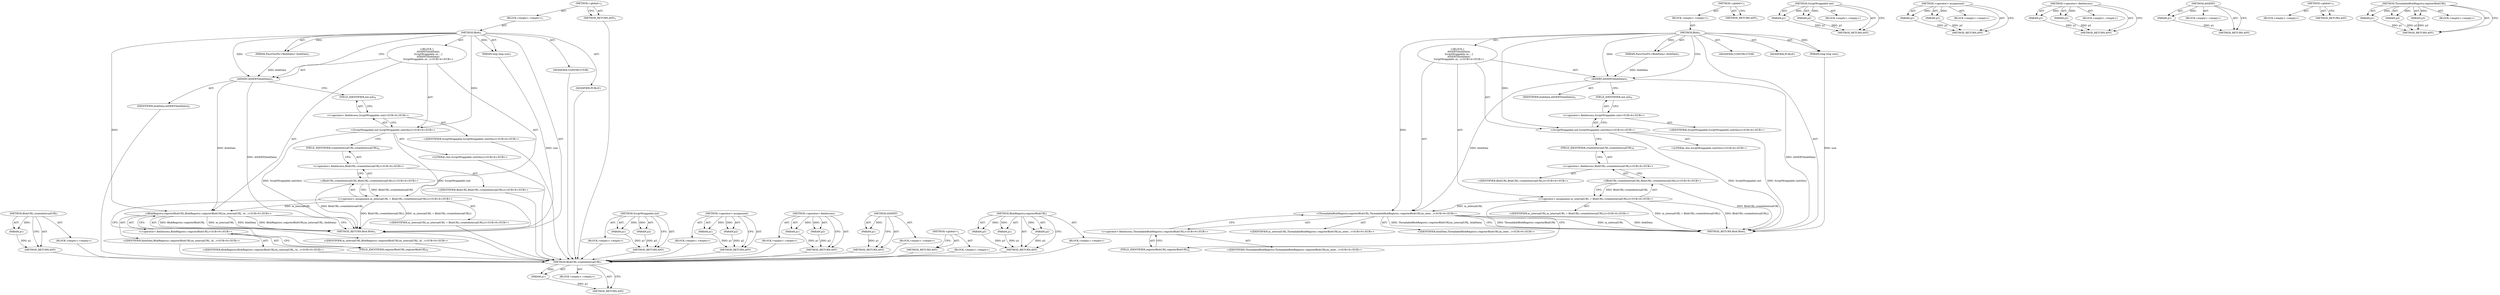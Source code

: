digraph "BlobRegistry.registerBlobURL" {
vulnerable_73 [label=<(METHOD,BlobURL.createInternalURL)>];
vulnerable_74 [label=<(PARAM,p1)>];
vulnerable_75 [label=<(BLOCK,&lt;empty&gt;,&lt;empty&gt;)>];
vulnerable_76 [label=<(METHOD_RETURN,ANY)>];
vulnerable_6 [label=<(METHOD,&lt;global&gt;)<SUB>1</SUB>>];
vulnerable_7 [label=<(BLOCK,&lt;empty&gt;,&lt;empty&gt;)<SUB>1</SUB>>];
vulnerable_8 [label=<(METHOD,Blob)<SUB>1</SUB>>];
vulnerable_9 [label=<(PARAM,PassOwnPtr&lt;BlobData&gt; blobData)<SUB>1</SUB>>];
vulnerable_10 [label=<(PARAM,long long size)<SUB>1</SUB>>];
vulnerable_11 [label="<(BLOCK,{
    ASSERT(blobData);
    ScriptWrappable::in...,{
    ASSERT(blobData);
    ScriptWrappable::in...)<SUB>4</SUB>>"];
vulnerable_12 [label=<(ASSERT,ASSERT(blobData))<SUB>5</SUB>>];
vulnerable_13 [label=<(IDENTIFIER,blobData,ASSERT(blobData))<SUB>5</SUB>>];
vulnerable_14 [label="<(ScriptWrappable.init,ScriptWrappable::init(this))<SUB>6</SUB>>"];
vulnerable_15 [label="<(&lt;operator&gt;.fieldAccess,ScriptWrappable::init)<SUB>6</SUB>>"];
vulnerable_16 [label="<(IDENTIFIER,ScriptWrappable,ScriptWrappable::init(this))<SUB>6</SUB>>"];
vulnerable_17 [label=<(FIELD_IDENTIFIER,init,init)<SUB>6</SUB>>];
vulnerable_18 [label="<(LITERAL,this,ScriptWrappable::init(this))<SUB>6</SUB>>"];
vulnerable_19 [label="<(&lt;operator&gt;.assignment,m_internalURL = BlobURL::createInternalURL())<SUB>8</SUB>>"];
vulnerable_20 [label="<(IDENTIFIER,m_internalURL,m_internalURL = BlobURL::createInternalURL())<SUB>8</SUB>>"];
vulnerable_21 [label="<(BlobURL.createInternalURL,BlobURL::createInternalURL())<SUB>8</SUB>>"];
vulnerable_22 [label="<(&lt;operator&gt;.fieldAccess,BlobURL::createInternalURL)<SUB>8</SUB>>"];
vulnerable_23 [label="<(IDENTIFIER,BlobURL,BlobURL::createInternalURL())<SUB>8</SUB>>"];
vulnerable_24 [label=<(FIELD_IDENTIFIER,createInternalURL,createInternalURL)<SUB>8</SUB>>];
vulnerable_25 [label="<(ThreadableBlobRegistry.registerBlobURL,ThreadableBlobRegistry::registerBlobURL(m_inter...)<SUB>9</SUB>>"];
vulnerable_26 [label="<(&lt;operator&gt;.fieldAccess,ThreadableBlobRegistry::registerBlobURL)<SUB>9</SUB>>"];
vulnerable_27 [label="<(IDENTIFIER,ThreadableBlobRegistry,ThreadableBlobRegistry::registerBlobURL(m_inter...)<SUB>9</SUB>>"];
vulnerable_28 [label=<(FIELD_IDENTIFIER,registerBlobURL,registerBlobURL)<SUB>9</SUB>>];
vulnerable_29 [label="<(IDENTIFIER,m_internalURL,ThreadableBlobRegistry::registerBlobURL(m_inter...)<SUB>9</SUB>>"];
vulnerable_30 [label="<(IDENTIFIER,blobData,ThreadableBlobRegistry::registerBlobURL(m_inter...)<SUB>9</SUB>>"];
vulnerable_31 [label=<(MODIFIER,CONSTRUCTOR)>];
vulnerable_32 [label=<(MODIFIER,PUBLIC)>];
vulnerable_33 [label=<(METHOD_RETURN,Blob.Blob)<SUB>1</SUB>>];
vulnerable_35 [label=<(METHOD_RETURN,ANY)<SUB>1</SUB>>];
vulnerable_58 [label=<(METHOD,ScriptWrappable.init)>];
vulnerable_59 [label=<(PARAM,p1)>];
vulnerable_60 [label=<(PARAM,p2)>];
vulnerable_61 [label=<(BLOCK,&lt;empty&gt;,&lt;empty&gt;)>];
vulnerable_62 [label=<(METHOD_RETURN,ANY)>];
vulnerable_68 [label=<(METHOD,&lt;operator&gt;.assignment)>];
vulnerable_69 [label=<(PARAM,p1)>];
vulnerable_70 [label=<(PARAM,p2)>];
vulnerable_71 [label=<(BLOCK,&lt;empty&gt;,&lt;empty&gt;)>];
vulnerable_72 [label=<(METHOD_RETURN,ANY)>];
vulnerable_63 [label=<(METHOD,&lt;operator&gt;.fieldAccess)>];
vulnerable_64 [label=<(PARAM,p1)>];
vulnerable_65 [label=<(PARAM,p2)>];
vulnerable_66 [label=<(BLOCK,&lt;empty&gt;,&lt;empty&gt;)>];
vulnerable_67 [label=<(METHOD_RETURN,ANY)>];
vulnerable_54 [label=<(METHOD,ASSERT)>];
vulnerable_55 [label=<(PARAM,p1)>];
vulnerable_56 [label=<(BLOCK,&lt;empty&gt;,&lt;empty&gt;)>];
vulnerable_57 [label=<(METHOD_RETURN,ANY)>];
vulnerable_48 [label=<(METHOD,&lt;global&gt;)<SUB>1</SUB>>];
vulnerable_49 [label=<(BLOCK,&lt;empty&gt;,&lt;empty&gt;)>];
vulnerable_50 [label=<(METHOD_RETURN,ANY)>];
vulnerable_77 [label=<(METHOD,ThreadableBlobRegistry.registerBlobURL)>];
vulnerable_78 [label=<(PARAM,p1)>];
vulnerable_79 [label=<(PARAM,p2)>];
vulnerable_80 [label=<(PARAM,p3)>];
vulnerable_81 [label=<(BLOCK,&lt;empty&gt;,&lt;empty&gt;)>];
vulnerable_82 [label=<(METHOD_RETURN,ANY)>];
fixed_73 [label=<(METHOD,BlobURL.createInternalURL)>];
fixed_74 [label=<(PARAM,p1)>];
fixed_75 [label=<(BLOCK,&lt;empty&gt;,&lt;empty&gt;)>];
fixed_76 [label=<(METHOD_RETURN,ANY)>];
fixed_6 [label=<(METHOD,&lt;global&gt;)<SUB>1</SUB>>];
fixed_7 [label=<(BLOCK,&lt;empty&gt;,&lt;empty&gt;)<SUB>1</SUB>>];
fixed_8 [label=<(METHOD,Blob)<SUB>1</SUB>>];
fixed_9 [label=<(PARAM,PassOwnPtr&lt;BlobData&gt; blobData)<SUB>1</SUB>>];
fixed_10 [label=<(PARAM,long long size)<SUB>1</SUB>>];
fixed_11 [label="<(BLOCK,{
    ASSERT(blobData);
    ScriptWrappable::in...,{
    ASSERT(blobData);
    ScriptWrappable::in...)<SUB>4</SUB>>"];
fixed_12 [label=<(ASSERT,ASSERT(blobData))<SUB>5</SUB>>];
fixed_13 [label=<(IDENTIFIER,blobData,ASSERT(blobData))<SUB>5</SUB>>];
fixed_14 [label="<(ScriptWrappable.init,ScriptWrappable::init(this))<SUB>6</SUB>>"];
fixed_15 [label="<(&lt;operator&gt;.fieldAccess,ScriptWrappable::init)<SUB>6</SUB>>"];
fixed_16 [label="<(IDENTIFIER,ScriptWrappable,ScriptWrappable::init(this))<SUB>6</SUB>>"];
fixed_17 [label=<(FIELD_IDENTIFIER,init,init)<SUB>6</SUB>>];
fixed_18 [label="<(LITERAL,this,ScriptWrappable::init(this))<SUB>6</SUB>>"];
fixed_19 [label="<(&lt;operator&gt;.assignment,m_internalURL = BlobURL::createInternalURL())<SUB>8</SUB>>"];
fixed_20 [label="<(IDENTIFIER,m_internalURL,m_internalURL = BlobURL::createInternalURL())<SUB>8</SUB>>"];
fixed_21 [label="<(BlobURL.createInternalURL,BlobURL::createInternalURL())<SUB>8</SUB>>"];
fixed_22 [label="<(&lt;operator&gt;.fieldAccess,BlobURL::createInternalURL)<SUB>8</SUB>>"];
fixed_23 [label="<(IDENTIFIER,BlobURL,BlobURL::createInternalURL())<SUB>8</SUB>>"];
fixed_24 [label=<(FIELD_IDENTIFIER,createInternalURL,createInternalURL)<SUB>8</SUB>>];
fixed_25 [label="<(BlobRegistry.registerBlobURL,BlobRegistry::registerBlobURL(m_internalURL, bl...)<SUB>9</SUB>>"];
fixed_26 [label="<(&lt;operator&gt;.fieldAccess,BlobRegistry::registerBlobURL)<SUB>9</SUB>>"];
fixed_27 [label="<(IDENTIFIER,BlobRegistry,BlobRegistry::registerBlobURL(m_internalURL, bl...)<SUB>9</SUB>>"];
fixed_28 [label=<(FIELD_IDENTIFIER,registerBlobURL,registerBlobURL)<SUB>9</SUB>>];
fixed_29 [label="<(IDENTIFIER,m_internalURL,BlobRegistry::registerBlobURL(m_internalURL, bl...)<SUB>9</SUB>>"];
fixed_30 [label="<(IDENTIFIER,blobData,BlobRegistry::registerBlobURL(m_internalURL, bl...)<SUB>9</SUB>>"];
fixed_31 [label=<(MODIFIER,CONSTRUCTOR)>];
fixed_32 [label=<(MODIFIER,PUBLIC)>];
fixed_33 [label=<(METHOD_RETURN,Blob.Blob)<SUB>1</SUB>>];
fixed_35 [label=<(METHOD_RETURN,ANY)<SUB>1</SUB>>];
fixed_58 [label=<(METHOD,ScriptWrappable.init)>];
fixed_59 [label=<(PARAM,p1)>];
fixed_60 [label=<(PARAM,p2)>];
fixed_61 [label=<(BLOCK,&lt;empty&gt;,&lt;empty&gt;)>];
fixed_62 [label=<(METHOD_RETURN,ANY)>];
fixed_68 [label=<(METHOD,&lt;operator&gt;.assignment)>];
fixed_69 [label=<(PARAM,p1)>];
fixed_70 [label=<(PARAM,p2)>];
fixed_71 [label=<(BLOCK,&lt;empty&gt;,&lt;empty&gt;)>];
fixed_72 [label=<(METHOD_RETURN,ANY)>];
fixed_63 [label=<(METHOD,&lt;operator&gt;.fieldAccess)>];
fixed_64 [label=<(PARAM,p1)>];
fixed_65 [label=<(PARAM,p2)>];
fixed_66 [label=<(BLOCK,&lt;empty&gt;,&lt;empty&gt;)>];
fixed_67 [label=<(METHOD_RETURN,ANY)>];
fixed_54 [label=<(METHOD,ASSERT)>];
fixed_55 [label=<(PARAM,p1)>];
fixed_56 [label=<(BLOCK,&lt;empty&gt;,&lt;empty&gt;)>];
fixed_57 [label=<(METHOD_RETURN,ANY)>];
fixed_48 [label=<(METHOD,&lt;global&gt;)<SUB>1</SUB>>];
fixed_49 [label=<(BLOCK,&lt;empty&gt;,&lt;empty&gt;)>];
fixed_50 [label=<(METHOD_RETURN,ANY)>];
fixed_77 [label=<(METHOD,BlobRegistry.registerBlobURL)>];
fixed_78 [label=<(PARAM,p1)>];
fixed_79 [label=<(PARAM,p2)>];
fixed_80 [label=<(PARAM,p3)>];
fixed_81 [label=<(BLOCK,&lt;empty&gt;,&lt;empty&gt;)>];
fixed_82 [label=<(METHOD_RETURN,ANY)>];
vulnerable_73 -> vulnerable_74  [key=0, label="AST: "];
vulnerable_73 -> vulnerable_74  [key=1, label="DDG: "];
vulnerable_73 -> vulnerable_75  [key=0, label="AST: "];
vulnerable_73 -> vulnerable_76  [key=0, label="AST: "];
vulnerable_73 -> vulnerable_76  [key=1, label="CFG: "];
vulnerable_74 -> vulnerable_76  [key=0, label="DDG: p1"];
vulnerable_6 -> vulnerable_7  [key=0, label="AST: "];
vulnerable_6 -> vulnerable_35  [key=0, label="AST: "];
vulnerable_6 -> vulnerable_35  [key=1, label="CFG: "];
vulnerable_7 -> vulnerable_8  [key=0, label="AST: "];
vulnerable_8 -> vulnerable_9  [key=0, label="AST: "];
vulnerable_8 -> vulnerable_9  [key=1, label="DDG: "];
vulnerable_8 -> vulnerable_10  [key=0, label="AST: "];
vulnerable_8 -> vulnerable_10  [key=1, label="DDG: "];
vulnerable_8 -> vulnerable_11  [key=0, label="AST: "];
vulnerable_8 -> vulnerable_31  [key=0, label="AST: "];
vulnerable_8 -> vulnerable_32  [key=0, label="AST: "];
vulnerable_8 -> vulnerable_33  [key=0, label="AST: "];
vulnerable_8 -> vulnerable_12  [key=0, label="CFG: "];
vulnerable_8 -> vulnerable_12  [key=1, label="DDG: "];
vulnerable_8 -> vulnerable_14  [key=0, label="DDG: "];
vulnerable_8 -> vulnerable_25  [key=0, label="DDG: "];
vulnerable_9 -> vulnerable_12  [key=0, label="DDG: blobData"];
vulnerable_10 -> vulnerable_33  [key=0, label="DDG: size"];
vulnerable_11 -> vulnerable_12  [key=0, label="AST: "];
vulnerable_11 -> vulnerable_14  [key=0, label="AST: "];
vulnerable_11 -> vulnerable_19  [key=0, label="AST: "];
vulnerable_11 -> vulnerable_25  [key=0, label="AST: "];
vulnerable_12 -> vulnerable_13  [key=0, label="AST: "];
vulnerable_12 -> vulnerable_17  [key=0, label="CFG: "];
vulnerable_12 -> vulnerable_33  [key=0, label="DDG: ASSERT(blobData)"];
vulnerable_12 -> vulnerable_25  [key=0, label="DDG: blobData"];
vulnerable_14 -> vulnerable_15  [key=0, label="AST: "];
vulnerable_14 -> vulnerable_18  [key=0, label="AST: "];
vulnerable_14 -> vulnerable_24  [key=0, label="CFG: "];
vulnerable_14 -> vulnerable_33  [key=0, label="DDG: ScriptWrappable::init"];
vulnerable_14 -> vulnerable_33  [key=1, label="DDG: ScriptWrappable::init(this)"];
vulnerable_15 -> vulnerable_16  [key=0, label="AST: "];
vulnerable_15 -> vulnerable_17  [key=0, label="AST: "];
vulnerable_15 -> vulnerable_14  [key=0, label="CFG: "];
vulnerable_17 -> vulnerable_15  [key=0, label="CFG: "];
vulnerable_19 -> vulnerable_20  [key=0, label="AST: "];
vulnerable_19 -> vulnerable_21  [key=0, label="AST: "];
vulnerable_19 -> vulnerable_28  [key=0, label="CFG: "];
vulnerable_19 -> vulnerable_33  [key=0, label="DDG: BlobURL::createInternalURL()"];
vulnerable_19 -> vulnerable_33  [key=1, label="DDG: m_internalURL = BlobURL::createInternalURL()"];
vulnerable_19 -> vulnerable_25  [key=0, label="DDG: m_internalURL"];
vulnerable_21 -> vulnerable_22  [key=0, label="AST: "];
vulnerable_21 -> vulnerable_19  [key=0, label="CFG: "];
vulnerable_21 -> vulnerable_19  [key=1, label="DDG: BlobURL::createInternalURL"];
vulnerable_21 -> vulnerable_33  [key=0, label="DDG: BlobURL::createInternalURL"];
vulnerable_22 -> vulnerable_23  [key=0, label="AST: "];
vulnerable_22 -> vulnerable_24  [key=0, label="AST: "];
vulnerable_22 -> vulnerable_21  [key=0, label="CFG: "];
vulnerable_24 -> vulnerable_22  [key=0, label="CFG: "];
vulnerable_25 -> vulnerable_26  [key=0, label="AST: "];
vulnerable_25 -> vulnerable_29  [key=0, label="AST: "];
vulnerable_25 -> vulnerable_30  [key=0, label="AST: "];
vulnerable_25 -> vulnerable_33  [key=0, label="CFG: "];
vulnerable_25 -> vulnerable_33  [key=1, label="DDG: ThreadableBlobRegistry::registerBlobURL"];
vulnerable_25 -> vulnerable_33  [key=2, label="DDG: m_internalURL"];
vulnerable_25 -> vulnerable_33  [key=3, label="DDG: blobData"];
vulnerable_25 -> vulnerable_33  [key=4, label="DDG: ThreadableBlobRegistry::registerBlobURL(m_internalURL, blobData)"];
vulnerable_26 -> vulnerable_27  [key=0, label="AST: "];
vulnerable_26 -> vulnerable_28  [key=0, label="AST: "];
vulnerable_26 -> vulnerable_25  [key=0, label="CFG: "];
vulnerable_28 -> vulnerable_26  [key=0, label="CFG: "];
vulnerable_58 -> vulnerable_59  [key=0, label="AST: "];
vulnerable_58 -> vulnerable_59  [key=1, label="DDG: "];
vulnerable_58 -> vulnerable_61  [key=0, label="AST: "];
vulnerable_58 -> vulnerable_60  [key=0, label="AST: "];
vulnerable_58 -> vulnerable_60  [key=1, label="DDG: "];
vulnerable_58 -> vulnerable_62  [key=0, label="AST: "];
vulnerable_58 -> vulnerable_62  [key=1, label="CFG: "];
vulnerable_59 -> vulnerable_62  [key=0, label="DDG: p1"];
vulnerable_60 -> vulnerable_62  [key=0, label="DDG: p2"];
vulnerable_68 -> vulnerable_69  [key=0, label="AST: "];
vulnerable_68 -> vulnerable_69  [key=1, label="DDG: "];
vulnerable_68 -> vulnerable_71  [key=0, label="AST: "];
vulnerable_68 -> vulnerable_70  [key=0, label="AST: "];
vulnerable_68 -> vulnerable_70  [key=1, label="DDG: "];
vulnerable_68 -> vulnerable_72  [key=0, label="AST: "];
vulnerable_68 -> vulnerable_72  [key=1, label="CFG: "];
vulnerable_69 -> vulnerable_72  [key=0, label="DDG: p1"];
vulnerable_70 -> vulnerable_72  [key=0, label="DDG: p2"];
vulnerable_63 -> vulnerable_64  [key=0, label="AST: "];
vulnerable_63 -> vulnerable_64  [key=1, label="DDG: "];
vulnerable_63 -> vulnerable_66  [key=0, label="AST: "];
vulnerable_63 -> vulnerable_65  [key=0, label="AST: "];
vulnerable_63 -> vulnerable_65  [key=1, label="DDG: "];
vulnerable_63 -> vulnerable_67  [key=0, label="AST: "];
vulnerable_63 -> vulnerable_67  [key=1, label="CFG: "];
vulnerable_64 -> vulnerable_67  [key=0, label="DDG: p1"];
vulnerable_65 -> vulnerable_67  [key=0, label="DDG: p2"];
vulnerable_54 -> vulnerable_55  [key=0, label="AST: "];
vulnerable_54 -> vulnerable_55  [key=1, label="DDG: "];
vulnerable_54 -> vulnerable_56  [key=0, label="AST: "];
vulnerable_54 -> vulnerable_57  [key=0, label="AST: "];
vulnerable_54 -> vulnerable_57  [key=1, label="CFG: "];
vulnerable_55 -> vulnerable_57  [key=0, label="DDG: p1"];
vulnerable_48 -> vulnerable_49  [key=0, label="AST: "];
vulnerable_48 -> vulnerable_50  [key=0, label="AST: "];
vulnerable_48 -> vulnerable_50  [key=1, label="CFG: "];
vulnerable_77 -> vulnerable_78  [key=0, label="AST: "];
vulnerable_77 -> vulnerable_78  [key=1, label="DDG: "];
vulnerable_77 -> vulnerable_81  [key=0, label="AST: "];
vulnerable_77 -> vulnerable_79  [key=0, label="AST: "];
vulnerable_77 -> vulnerable_79  [key=1, label="DDG: "];
vulnerable_77 -> vulnerable_82  [key=0, label="AST: "];
vulnerable_77 -> vulnerable_82  [key=1, label="CFG: "];
vulnerable_77 -> vulnerable_80  [key=0, label="AST: "];
vulnerable_77 -> vulnerable_80  [key=1, label="DDG: "];
vulnerable_78 -> vulnerable_82  [key=0, label="DDG: p1"];
vulnerable_79 -> vulnerable_82  [key=0, label="DDG: p2"];
vulnerable_80 -> vulnerable_82  [key=0, label="DDG: p3"];
fixed_73 -> fixed_74  [key=0, label="AST: "];
fixed_73 -> fixed_74  [key=1, label="DDG: "];
fixed_73 -> fixed_75  [key=0, label="AST: "];
fixed_73 -> fixed_76  [key=0, label="AST: "];
fixed_73 -> fixed_76  [key=1, label="CFG: "];
fixed_74 -> fixed_76  [key=0, label="DDG: p1"];
fixed_75 -> vulnerable_73  [key=0];
fixed_76 -> vulnerable_73  [key=0];
fixed_6 -> fixed_7  [key=0, label="AST: "];
fixed_6 -> fixed_35  [key=0, label="AST: "];
fixed_6 -> fixed_35  [key=1, label="CFG: "];
fixed_7 -> fixed_8  [key=0, label="AST: "];
fixed_8 -> fixed_9  [key=0, label="AST: "];
fixed_8 -> fixed_9  [key=1, label="DDG: "];
fixed_8 -> fixed_10  [key=0, label="AST: "];
fixed_8 -> fixed_10  [key=1, label="DDG: "];
fixed_8 -> fixed_11  [key=0, label="AST: "];
fixed_8 -> fixed_31  [key=0, label="AST: "];
fixed_8 -> fixed_32  [key=0, label="AST: "];
fixed_8 -> fixed_33  [key=0, label="AST: "];
fixed_8 -> fixed_12  [key=0, label="CFG: "];
fixed_8 -> fixed_12  [key=1, label="DDG: "];
fixed_8 -> fixed_14  [key=0, label="DDG: "];
fixed_8 -> fixed_25  [key=0, label="DDG: "];
fixed_9 -> fixed_12  [key=0, label="DDG: blobData"];
fixed_10 -> fixed_33  [key=0, label="DDG: size"];
fixed_11 -> fixed_12  [key=0, label="AST: "];
fixed_11 -> fixed_14  [key=0, label="AST: "];
fixed_11 -> fixed_19  [key=0, label="AST: "];
fixed_11 -> fixed_25  [key=0, label="AST: "];
fixed_12 -> fixed_13  [key=0, label="AST: "];
fixed_12 -> fixed_17  [key=0, label="CFG: "];
fixed_12 -> fixed_33  [key=0, label="DDG: ASSERT(blobData)"];
fixed_12 -> fixed_25  [key=0, label="DDG: blobData"];
fixed_13 -> vulnerable_73  [key=0];
fixed_14 -> fixed_15  [key=0, label="AST: "];
fixed_14 -> fixed_18  [key=0, label="AST: "];
fixed_14 -> fixed_24  [key=0, label="CFG: "];
fixed_14 -> fixed_33  [key=0, label="DDG: ScriptWrappable::init"];
fixed_14 -> fixed_33  [key=1, label="DDG: ScriptWrappable::init(this)"];
fixed_15 -> fixed_16  [key=0, label="AST: "];
fixed_15 -> fixed_17  [key=0, label="AST: "];
fixed_15 -> fixed_14  [key=0, label="CFG: "];
fixed_16 -> vulnerable_73  [key=0];
fixed_17 -> fixed_15  [key=0, label="CFG: "];
fixed_18 -> vulnerable_73  [key=0];
fixed_19 -> fixed_20  [key=0, label="AST: "];
fixed_19 -> fixed_21  [key=0, label="AST: "];
fixed_19 -> fixed_28  [key=0, label="CFG: "];
fixed_19 -> fixed_33  [key=0, label="DDG: BlobURL::createInternalURL()"];
fixed_19 -> fixed_33  [key=1, label="DDG: m_internalURL = BlobURL::createInternalURL()"];
fixed_19 -> fixed_25  [key=0, label="DDG: m_internalURL"];
fixed_20 -> vulnerable_73  [key=0];
fixed_21 -> fixed_22  [key=0, label="AST: "];
fixed_21 -> fixed_19  [key=0, label="CFG: "];
fixed_21 -> fixed_19  [key=1, label="DDG: BlobURL::createInternalURL"];
fixed_21 -> fixed_33  [key=0, label="DDG: BlobURL::createInternalURL"];
fixed_22 -> fixed_23  [key=0, label="AST: "];
fixed_22 -> fixed_24  [key=0, label="AST: "];
fixed_22 -> fixed_21  [key=0, label="CFG: "];
fixed_23 -> vulnerable_73  [key=0];
fixed_24 -> fixed_22  [key=0, label="CFG: "];
fixed_25 -> fixed_26  [key=0, label="AST: "];
fixed_25 -> fixed_29  [key=0, label="AST: "];
fixed_25 -> fixed_30  [key=0, label="AST: "];
fixed_25 -> fixed_33  [key=0, label="CFG: "];
fixed_25 -> fixed_33  [key=1, label="DDG: BlobRegistry::registerBlobURL"];
fixed_25 -> fixed_33  [key=2, label="DDG: m_internalURL"];
fixed_25 -> fixed_33  [key=3, label="DDG: blobData"];
fixed_25 -> fixed_33  [key=4, label="DDG: BlobRegistry::registerBlobURL(m_internalURL, blobData)"];
fixed_26 -> fixed_27  [key=0, label="AST: "];
fixed_26 -> fixed_28  [key=0, label="AST: "];
fixed_26 -> fixed_25  [key=0, label="CFG: "];
fixed_27 -> vulnerable_73  [key=0];
fixed_28 -> fixed_26  [key=0, label="CFG: "];
fixed_29 -> vulnerable_73  [key=0];
fixed_30 -> vulnerable_73  [key=0];
fixed_31 -> vulnerable_73  [key=0];
fixed_32 -> vulnerable_73  [key=0];
fixed_33 -> vulnerable_73  [key=0];
fixed_35 -> vulnerable_73  [key=0];
fixed_58 -> fixed_59  [key=0, label="AST: "];
fixed_58 -> fixed_59  [key=1, label="DDG: "];
fixed_58 -> fixed_61  [key=0, label="AST: "];
fixed_58 -> fixed_60  [key=0, label="AST: "];
fixed_58 -> fixed_60  [key=1, label="DDG: "];
fixed_58 -> fixed_62  [key=0, label="AST: "];
fixed_58 -> fixed_62  [key=1, label="CFG: "];
fixed_59 -> fixed_62  [key=0, label="DDG: p1"];
fixed_60 -> fixed_62  [key=0, label="DDG: p2"];
fixed_61 -> vulnerable_73  [key=0];
fixed_62 -> vulnerable_73  [key=0];
fixed_68 -> fixed_69  [key=0, label="AST: "];
fixed_68 -> fixed_69  [key=1, label="DDG: "];
fixed_68 -> fixed_71  [key=0, label="AST: "];
fixed_68 -> fixed_70  [key=0, label="AST: "];
fixed_68 -> fixed_70  [key=1, label="DDG: "];
fixed_68 -> fixed_72  [key=0, label="AST: "];
fixed_68 -> fixed_72  [key=1, label="CFG: "];
fixed_69 -> fixed_72  [key=0, label="DDG: p1"];
fixed_70 -> fixed_72  [key=0, label="DDG: p2"];
fixed_71 -> vulnerable_73  [key=0];
fixed_72 -> vulnerable_73  [key=0];
fixed_63 -> fixed_64  [key=0, label="AST: "];
fixed_63 -> fixed_64  [key=1, label="DDG: "];
fixed_63 -> fixed_66  [key=0, label="AST: "];
fixed_63 -> fixed_65  [key=0, label="AST: "];
fixed_63 -> fixed_65  [key=1, label="DDG: "];
fixed_63 -> fixed_67  [key=0, label="AST: "];
fixed_63 -> fixed_67  [key=1, label="CFG: "];
fixed_64 -> fixed_67  [key=0, label="DDG: p1"];
fixed_65 -> fixed_67  [key=0, label="DDG: p2"];
fixed_66 -> vulnerable_73  [key=0];
fixed_67 -> vulnerable_73  [key=0];
fixed_54 -> fixed_55  [key=0, label="AST: "];
fixed_54 -> fixed_55  [key=1, label="DDG: "];
fixed_54 -> fixed_56  [key=0, label="AST: "];
fixed_54 -> fixed_57  [key=0, label="AST: "];
fixed_54 -> fixed_57  [key=1, label="CFG: "];
fixed_55 -> fixed_57  [key=0, label="DDG: p1"];
fixed_56 -> vulnerable_73  [key=0];
fixed_57 -> vulnerable_73  [key=0];
fixed_48 -> fixed_49  [key=0, label="AST: "];
fixed_48 -> fixed_50  [key=0, label="AST: "];
fixed_48 -> fixed_50  [key=1, label="CFG: "];
fixed_49 -> vulnerable_73  [key=0];
fixed_50 -> vulnerable_73  [key=0];
fixed_77 -> fixed_78  [key=0, label="AST: "];
fixed_77 -> fixed_78  [key=1, label="DDG: "];
fixed_77 -> fixed_81  [key=0, label="AST: "];
fixed_77 -> fixed_79  [key=0, label="AST: "];
fixed_77 -> fixed_79  [key=1, label="DDG: "];
fixed_77 -> fixed_82  [key=0, label="AST: "];
fixed_77 -> fixed_82  [key=1, label="CFG: "];
fixed_77 -> fixed_80  [key=0, label="AST: "];
fixed_77 -> fixed_80  [key=1, label="DDG: "];
fixed_78 -> fixed_82  [key=0, label="DDG: p1"];
fixed_79 -> fixed_82  [key=0, label="DDG: p2"];
fixed_80 -> fixed_82  [key=0, label="DDG: p3"];
fixed_81 -> vulnerable_73  [key=0];
fixed_82 -> vulnerable_73  [key=0];
}
